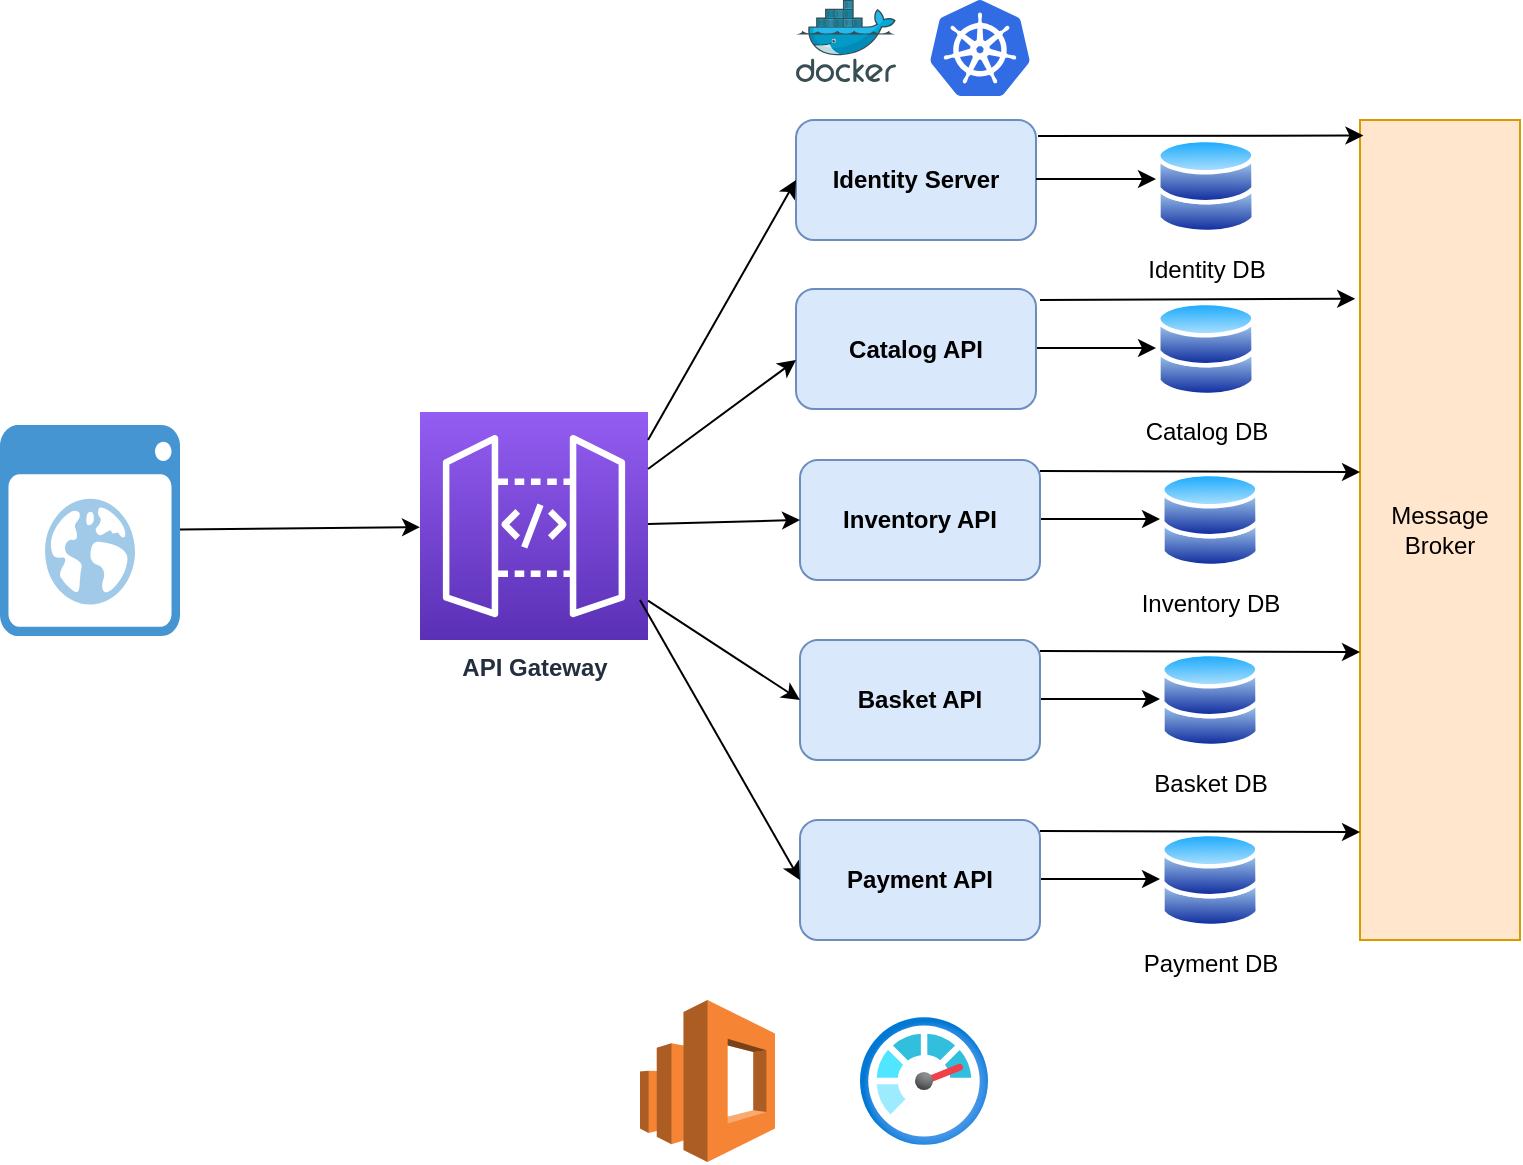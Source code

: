 <mxfile version="21.3.7" type="device">
  <diagram name="Page-1" id="ZN7jntYnKhZRv-6-pRfY">
    <mxGraphModel dx="2559" dy="919" grid="1" gridSize="10" guides="1" tooltips="1" connect="1" arrows="1" fold="1" page="1" pageScale="1" pageWidth="850" pageHeight="1100" math="0" shadow="0">
      <root>
        <mxCell id="0" />
        <mxCell id="1" parent="0" />
        <mxCell id="zpItI6iiQwFAYe5-tHFR-2" value="Catalog DB&lt;br&gt;" style="image;aspect=fixed;perimeter=ellipsePerimeter;html=1;align=center;shadow=0;dashed=0;spacingTop=3;image=img/lib/active_directory/databases.svg;" parent="1" vertex="1">
          <mxGeometry x="488" y="160" width="50" height="49" as="geometry" />
        </mxCell>
        <mxCell id="zpItI6iiQwFAYe5-tHFR-3" value="" style="endArrow=classic;html=1;rounded=0;" parent="1" edge="1">
          <mxGeometry width="50" height="50" relative="1" as="geometry">
            <mxPoint x="428" y="184" as="sourcePoint" />
            <mxPoint x="488" y="184" as="targetPoint" />
          </mxGeometry>
        </mxCell>
        <mxCell id="zpItI6iiQwFAYe5-tHFR-4" value="&lt;b&gt;Catalog API&lt;/b&gt;" style="rounded=1;whiteSpace=wrap;html=1;fillColor=#dae8fc;strokeColor=#6c8ebf;" parent="1" vertex="1">
          <mxGeometry x="308" y="154.5" width="120" height="60" as="geometry" />
        </mxCell>
        <mxCell id="zpItI6iiQwFAYe5-tHFR-6" value="&lt;b&gt;Identity Server&lt;/b&gt;" style="rounded=1;whiteSpace=wrap;html=1;fillColor=#dae8fc;strokeColor=#6c8ebf;" parent="1" vertex="1">
          <mxGeometry x="308" y="70" width="120" height="60" as="geometry" />
        </mxCell>
        <mxCell id="zpItI6iiQwFAYe5-tHFR-7" value="Identity DB" style="image;aspect=fixed;perimeter=ellipsePerimeter;html=1;align=center;shadow=0;dashed=0;spacingTop=3;image=img/lib/active_directory/databases.svg;" parent="1" vertex="1">
          <mxGeometry x="488" y="78.5" width="50" height="49" as="geometry" />
        </mxCell>
        <mxCell id="zpItI6iiQwFAYe5-tHFR-8" value="" style="endArrow=classic;html=1;rounded=0;" parent="1" edge="1">
          <mxGeometry width="50" height="50" relative="1" as="geometry">
            <mxPoint x="428" y="99.5" as="sourcePoint" />
            <mxPoint x="488" y="99.5" as="targetPoint" />
          </mxGeometry>
        </mxCell>
        <mxCell id="zpItI6iiQwFAYe5-tHFR-9" value="Basket DB" style="image;aspect=fixed;perimeter=ellipsePerimeter;html=1;align=center;shadow=0;dashed=0;spacingTop=3;image=img/lib/active_directory/databases.svg;" parent="1" vertex="1">
          <mxGeometry x="490" y="335.5" width="50" height="49" as="geometry" />
        </mxCell>
        <mxCell id="zpItI6iiQwFAYe5-tHFR-10" value="" style="endArrow=classic;html=1;rounded=0;" parent="1" edge="1">
          <mxGeometry width="50" height="50" relative="1" as="geometry">
            <mxPoint x="430" y="359.5" as="sourcePoint" />
            <mxPoint x="490" y="359.5" as="targetPoint" />
          </mxGeometry>
        </mxCell>
        <mxCell id="zpItI6iiQwFAYe5-tHFR-11" value="&lt;b&gt;Basket API&lt;/b&gt;" style="rounded=1;whiteSpace=wrap;html=1;fillColor=#dae8fc;strokeColor=#6c8ebf;" parent="1" vertex="1">
          <mxGeometry x="310" y="330" width="120" height="60" as="geometry" />
        </mxCell>
        <mxCell id="zpItI6iiQwFAYe5-tHFR-12" value="Inventory DB" style="image;aspect=fixed;perimeter=ellipsePerimeter;html=1;align=center;shadow=0;dashed=0;spacingTop=3;image=img/lib/active_directory/databases.svg;" parent="1" vertex="1">
          <mxGeometry x="490" y="245.5" width="50" height="49" as="geometry" />
        </mxCell>
        <mxCell id="zpItI6iiQwFAYe5-tHFR-13" value="" style="endArrow=classic;html=1;rounded=0;" parent="1" edge="1">
          <mxGeometry width="50" height="50" relative="1" as="geometry">
            <mxPoint x="430" y="269.5" as="sourcePoint" />
            <mxPoint x="490" y="269.5" as="targetPoint" />
          </mxGeometry>
        </mxCell>
        <mxCell id="zpItI6iiQwFAYe5-tHFR-14" value="&lt;b&gt;Inventory API&lt;/b&gt;" style="rounded=1;whiteSpace=wrap;html=1;fillColor=#dae8fc;strokeColor=#6c8ebf;" parent="1" vertex="1">
          <mxGeometry x="310" y="240" width="120" height="60" as="geometry" />
        </mxCell>
        <mxCell id="zpItI6iiQwFAYe5-tHFR-15" value="Payment DB" style="image;aspect=fixed;perimeter=ellipsePerimeter;html=1;align=center;shadow=0;dashed=0;spacingTop=3;image=img/lib/active_directory/databases.svg;" parent="1" vertex="1">
          <mxGeometry x="490" y="425.5" width="50" height="49" as="geometry" />
        </mxCell>
        <mxCell id="zpItI6iiQwFAYe5-tHFR-16" value="" style="endArrow=classic;html=1;rounded=0;" parent="1" edge="1">
          <mxGeometry width="50" height="50" relative="1" as="geometry">
            <mxPoint x="430" y="449.5" as="sourcePoint" />
            <mxPoint x="490" y="449.5" as="targetPoint" />
          </mxGeometry>
        </mxCell>
        <mxCell id="zpItI6iiQwFAYe5-tHFR-17" value="&lt;b&gt;Payment API&lt;/b&gt;" style="rounded=1;whiteSpace=wrap;html=1;fillColor=#dae8fc;strokeColor=#6c8ebf;" parent="1" vertex="1">
          <mxGeometry x="310" y="420" width="120" height="60" as="geometry" />
        </mxCell>
        <mxCell id="zpItI6iiQwFAYe5-tHFR-23" value="" style="image;sketch=0;aspect=fixed;html=1;points=[];align=center;fontSize=12;image=img/lib/mscae/Docker.svg;" parent="1" vertex="1">
          <mxGeometry x="308" y="10" width="50" height="41" as="geometry" />
        </mxCell>
        <mxCell id="zpItI6iiQwFAYe5-tHFR-24" value="" style="image;sketch=0;aspect=fixed;html=1;points=[];align=center;fontSize=12;image=img/lib/mscae/Kubernetes.svg;" parent="1" vertex="1">
          <mxGeometry x="375" y="10" width="50" height="48" as="geometry" />
        </mxCell>
        <mxCell id="zpItI6iiQwFAYe5-tHFR-26" value="Message&lt;br&gt;Broker" style="rounded=0;whiteSpace=wrap;html=1;fillColor=#ffe6cc;strokeColor=#d79b00;" parent="1" vertex="1">
          <mxGeometry x="590" y="70" width="80" height="410" as="geometry" />
        </mxCell>
        <mxCell id="zpItI6iiQwFAYe5-tHFR-28" value="" style="endArrow=classic;html=1;rounded=0;entryX=-0.03;entryY=0.218;entryDx=0;entryDy=0;entryPerimeter=0;" parent="1" target="zpItI6iiQwFAYe5-tHFR-26" edge="1">
          <mxGeometry width="50" height="50" relative="1" as="geometry">
            <mxPoint x="430" y="160" as="sourcePoint" />
            <mxPoint x="490" y="160" as="targetPoint" />
          </mxGeometry>
        </mxCell>
        <mxCell id="zpItI6iiQwFAYe5-tHFR-29" value="" style="endArrow=classic;html=1;rounded=0;entryX=0.034;entryY=0.019;entryDx=0;entryDy=0;entryPerimeter=0;" parent="1" edge="1">
          <mxGeometry width="50" height="50" relative="1" as="geometry">
            <mxPoint x="429" y="78" as="sourcePoint" />
            <mxPoint x="591.72" y="77.79" as="targetPoint" />
          </mxGeometry>
        </mxCell>
        <mxCell id="zpItI6iiQwFAYe5-tHFR-30" value="" style="endArrow=classic;html=1;rounded=0;" parent="1" edge="1">
          <mxGeometry width="50" height="50" relative="1" as="geometry">
            <mxPoint x="430" y="245.5" as="sourcePoint" />
            <mxPoint x="590" y="246" as="targetPoint" />
          </mxGeometry>
        </mxCell>
        <mxCell id="zpItI6iiQwFAYe5-tHFR-31" value="" style="endArrow=classic;html=1;rounded=0;" parent="1" edge="1">
          <mxGeometry width="50" height="50" relative="1" as="geometry">
            <mxPoint x="430" y="335.5" as="sourcePoint" />
            <mxPoint x="590" y="336" as="targetPoint" />
          </mxGeometry>
        </mxCell>
        <mxCell id="zpItI6iiQwFAYe5-tHFR-32" value="" style="endArrow=classic;html=1;rounded=0;" parent="1" edge="1">
          <mxGeometry width="50" height="50" relative="1" as="geometry">
            <mxPoint x="430" y="425.5" as="sourcePoint" />
            <mxPoint x="590" y="426" as="targetPoint" />
          </mxGeometry>
        </mxCell>
        <mxCell id="zpItI6iiQwFAYe5-tHFR-35" value="&lt;b&gt;API Gateway&lt;br&gt;&lt;/b&gt;" style="sketch=0;points=[[0,0,0],[0.25,0,0],[0.5,0,0],[0.75,0,0],[1,0,0],[0,1,0],[0.25,1,0],[0.5,1,0],[0.75,1,0],[1,1,0],[0,0.25,0],[0,0.5,0],[0,0.75,0],[1,0.25,0],[1,0.5,0],[1,0.75,0]];outlineConnect=0;fontColor=#232F3E;gradientColor=#945DF2;gradientDirection=north;fillColor=#5A30B5;strokeColor=#ffffff;dashed=0;verticalLabelPosition=bottom;verticalAlign=top;align=center;html=1;fontSize=12;fontStyle=0;aspect=fixed;shape=mxgraph.aws4.resourceIcon;resIcon=mxgraph.aws4.api_gateway;" parent="1" vertex="1">
          <mxGeometry x="120" y="216" width="114" height="114" as="geometry" />
        </mxCell>
        <mxCell id="zpItI6iiQwFAYe5-tHFR-40" value="" style="endArrow=classic;html=1;rounded=0;entryX=0;entryY=0.5;entryDx=0;entryDy=0;" parent="1" target="zpItI6iiQwFAYe5-tHFR-6" edge="1">
          <mxGeometry width="50" height="50" relative="1" as="geometry">
            <mxPoint x="234" y="230" as="sourcePoint" />
            <mxPoint x="284" y="180" as="targetPoint" />
          </mxGeometry>
        </mxCell>
        <mxCell id="zpItI6iiQwFAYe5-tHFR-41" value="" style="endArrow=classic;html=1;rounded=0;entryX=0;entryY=0.592;entryDx=0;entryDy=0;entryPerimeter=0;exitX=1;exitY=0.25;exitDx=0;exitDy=0;exitPerimeter=0;" parent="1" source="zpItI6iiQwFAYe5-tHFR-35" target="zpItI6iiQwFAYe5-tHFR-4" edge="1">
          <mxGeometry width="50" height="50" relative="1" as="geometry">
            <mxPoint x="234" y="310" as="sourcePoint" />
            <mxPoint x="308" y="180" as="targetPoint" />
          </mxGeometry>
        </mxCell>
        <mxCell id="zpItI6iiQwFAYe5-tHFR-42" value="" style="endArrow=classic;html=1;rounded=0;entryX=0;entryY=0.5;entryDx=0;entryDy=0;exitX=1;exitY=0.5;exitDx=0;exitDy=0;exitPerimeter=0;" parent="1" target="zpItI6iiQwFAYe5-tHFR-14" edge="1">
          <mxGeometry width="50" height="50" relative="1" as="geometry">
            <mxPoint x="234" y="272" as="sourcePoint" />
            <mxPoint x="310" y="269" as="targetPoint" />
          </mxGeometry>
        </mxCell>
        <mxCell id="zpItI6iiQwFAYe5-tHFR-43" value="" style="endArrow=classic;html=1;rounded=0;entryX=0;entryY=0.5;entryDx=0;entryDy=0;" parent="1" source="zpItI6iiQwFAYe5-tHFR-35" target="zpItI6iiQwFAYe5-tHFR-11" edge="1">
          <mxGeometry width="50" height="50" relative="1" as="geometry">
            <mxPoint x="270" y="310" as="sourcePoint" />
            <mxPoint x="308" y="170" as="targetPoint" />
          </mxGeometry>
        </mxCell>
        <mxCell id="zpItI6iiQwFAYe5-tHFR-44" value="" style="endArrow=classic;html=1;rounded=0;entryX=0;entryY=0.5;entryDx=0;entryDy=0;" parent="1" target="zpItI6iiQwFAYe5-tHFR-17" edge="1">
          <mxGeometry width="50" height="50" relative="1" as="geometry">
            <mxPoint x="230" y="310" as="sourcePoint" />
            <mxPoint x="244" y="390" as="targetPoint" />
          </mxGeometry>
        </mxCell>
        <mxCell id="zpItI6iiQwFAYe5-tHFR-45" value="" style="shadow=0;dashed=0;html=1;strokeColor=none;fillColor=#4495D1;labelPosition=center;verticalLabelPosition=bottom;verticalAlign=top;align=center;outlineConnect=0;shape=mxgraph.veeam.2d.web_ui;" parent="1" vertex="1">
          <mxGeometry x="-90" y="222.5" width="90" height="105.5" as="geometry" />
        </mxCell>
        <mxCell id="zpItI6iiQwFAYe5-tHFR-46" value="" style="endArrow=classic;html=1;rounded=0;" parent="1" source="zpItI6iiQwFAYe5-tHFR-45" target="zpItI6iiQwFAYe5-tHFR-35" edge="1">
          <mxGeometry width="50" height="50" relative="1" as="geometry">
            <mxPoint y="278.25" as="sourcePoint" />
            <mxPoint x="76" y="276.25" as="targetPoint" />
          </mxGeometry>
        </mxCell>
        <mxCell id="zpItI6iiQwFAYe5-tHFR-47" value="" style="outlineConnect=0;dashed=0;verticalLabelPosition=bottom;verticalAlign=top;align=center;html=1;shape=mxgraph.aws3.elasticsearch_service;fillColor=#F58534;gradientColor=none;" parent="1" vertex="1">
          <mxGeometry x="230" y="510" width="67.5" height="81" as="geometry" />
        </mxCell>
        <mxCell id="zpItI6iiQwFAYe5-tHFR-48" value="" style="image;aspect=fixed;html=1;points=[];align=center;fontSize=12;image=img/lib/azure2/management_governance/Monitor.svg;" parent="1" vertex="1">
          <mxGeometry x="340" y="518.5" width="64" height="64" as="geometry" />
        </mxCell>
      </root>
    </mxGraphModel>
  </diagram>
</mxfile>
